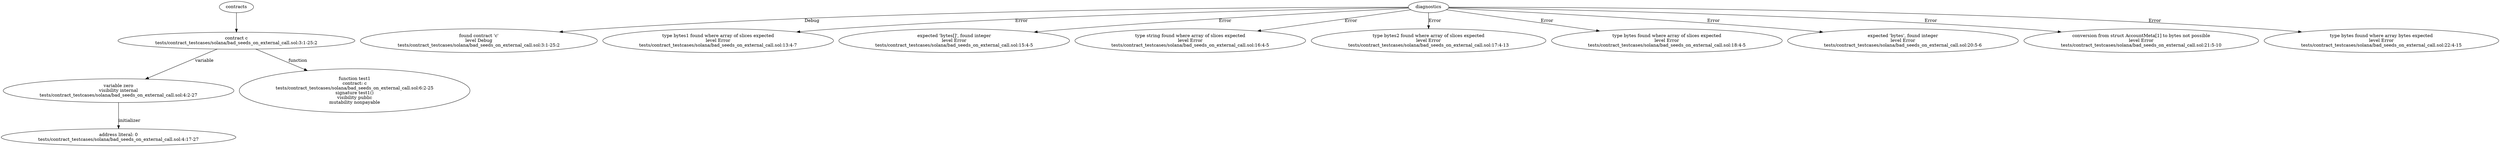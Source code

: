 strict digraph "tests/contract_testcases/solana/bad_seeds_on_external_call.sol" {
	contract [label="contract c\ntests/contract_testcases/solana/bad_seeds_on_external_call.sol:3:1-25:2"]
	var [label="variable zero\nvisibility internal\ntests/contract_testcases/solana/bad_seeds_on_external_call.sol:4:2-27"]
	number_literal [label="address literal: 0\ntests/contract_testcases/solana/bad_seeds_on_external_call.sol:4:17-27"]
	test1 [label="function test1\ncontract: c\ntests/contract_testcases/solana/bad_seeds_on_external_call.sol:6:2-25\nsignature test1()\nvisibility public\nmutability nonpayable"]
	diagnostic [label="found contract 'c'\nlevel Debug\ntests/contract_testcases/solana/bad_seeds_on_external_call.sol:3:1-25:2"]
	diagnostic_7 [label="type bytes1 found where array of slices expected\nlevel Error\ntests/contract_testcases/solana/bad_seeds_on_external_call.sol:13:4-7"]
	diagnostic_8 [label="expected 'bytes[]', found integer\nlevel Error\ntests/contract_testcases/solana/bad_seeds_on_external_call.sol:15:4-5"]
	diagnostic_9 [label="type string found where array of slices expected\nlevel Error\ntests/contract_testcases/solana/bad_seeds_on_external_call.sol:16:4-5"]
	diagnostic_10 [label="type bytes2 found where array of slices expected\nlevel Error\ntests/contract_testcases/solana/bad_seeds_on_external_call.sol:17:4-13"]
	diagnostic_11 [label="type bytes found where array of slices expected\nlevel Error\ntests/contract_testcases/solana/bad_seeds_on_external_call.sol:18:4-5"]
	diagnostic_12 [label="expected 'bytes', found integer\nlevel Error\ntests/contract_testcases/solana/bad_seeds_on_external_call.sol:20:5-6"]
	diagnostic_13 [label="conversion from struct AccountMeta[1] to bytes not possible\nlevel Error\ntests/contract_testcases/solana/bad_seeds_on_external_call.sol:21:5-10"]
	diagnostic_14 [label="type bytes found where array bytes expected\nlevel Error\ntests/contract_testcases/solana/bad_seeds_on_external_call.sol:22:4-15"]
	contracts -> contract
	contract -> var [label="variable"]
	var -> number_literal [label="initializer"]
	contract -> test1 [label="function"]
	diagnostics -> diagnostic [label="Debug"]
	diagnostics -> diagnostic_7 [label="Error"]
	diagnostics -> diagnostic_8 [label="Error"]
	diagnostics -> diagnostic_9 [label="Error"]
	diagnostics -> diagnostic_10 [label="Error"]
	diagnostics -> diagnostic_11 [label="Error"]
	diagnostics -> diagnostic_12 [label="Error"]
	diagnostics -> diagnostic_13 [label="Error"]
	diagnostics -> diagnostic_14 [label="Error"]
}
